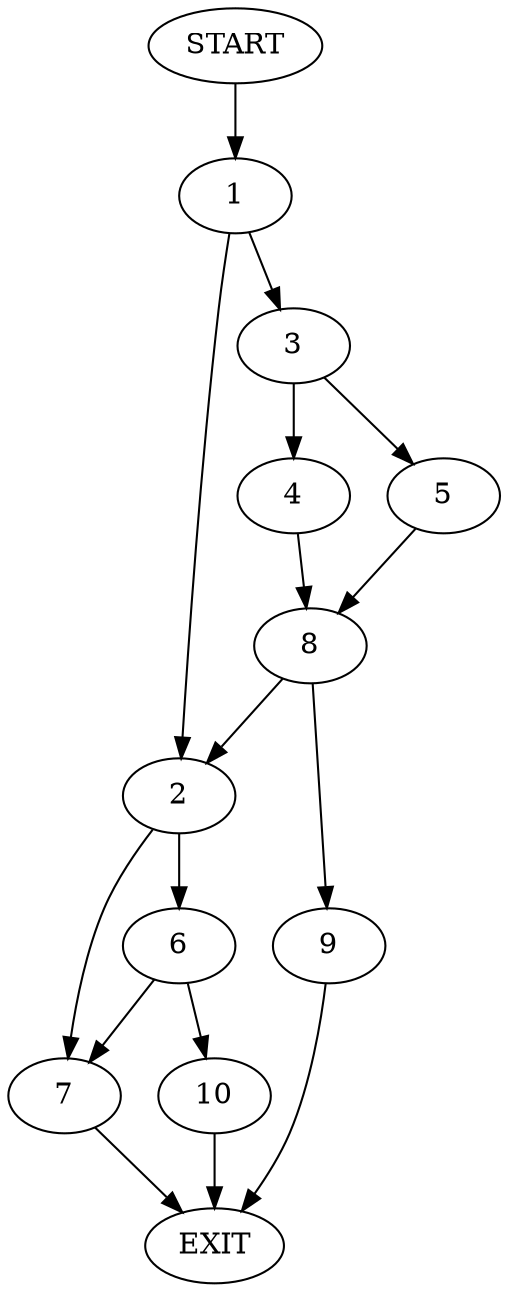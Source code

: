 digraph {
0 [label="START"]
11 [label="EXIT"]
0 -> 1
1 -> 2
1 -> 3
3 -> 4
3 -> 5
2 -> 6
2 -> 7
5 -> 8
4 -> 8
8 -> 2
8 -> 9
9 -> 11
7 -> 11
6 -> 7
6 -> 10
10 -> 11
}
